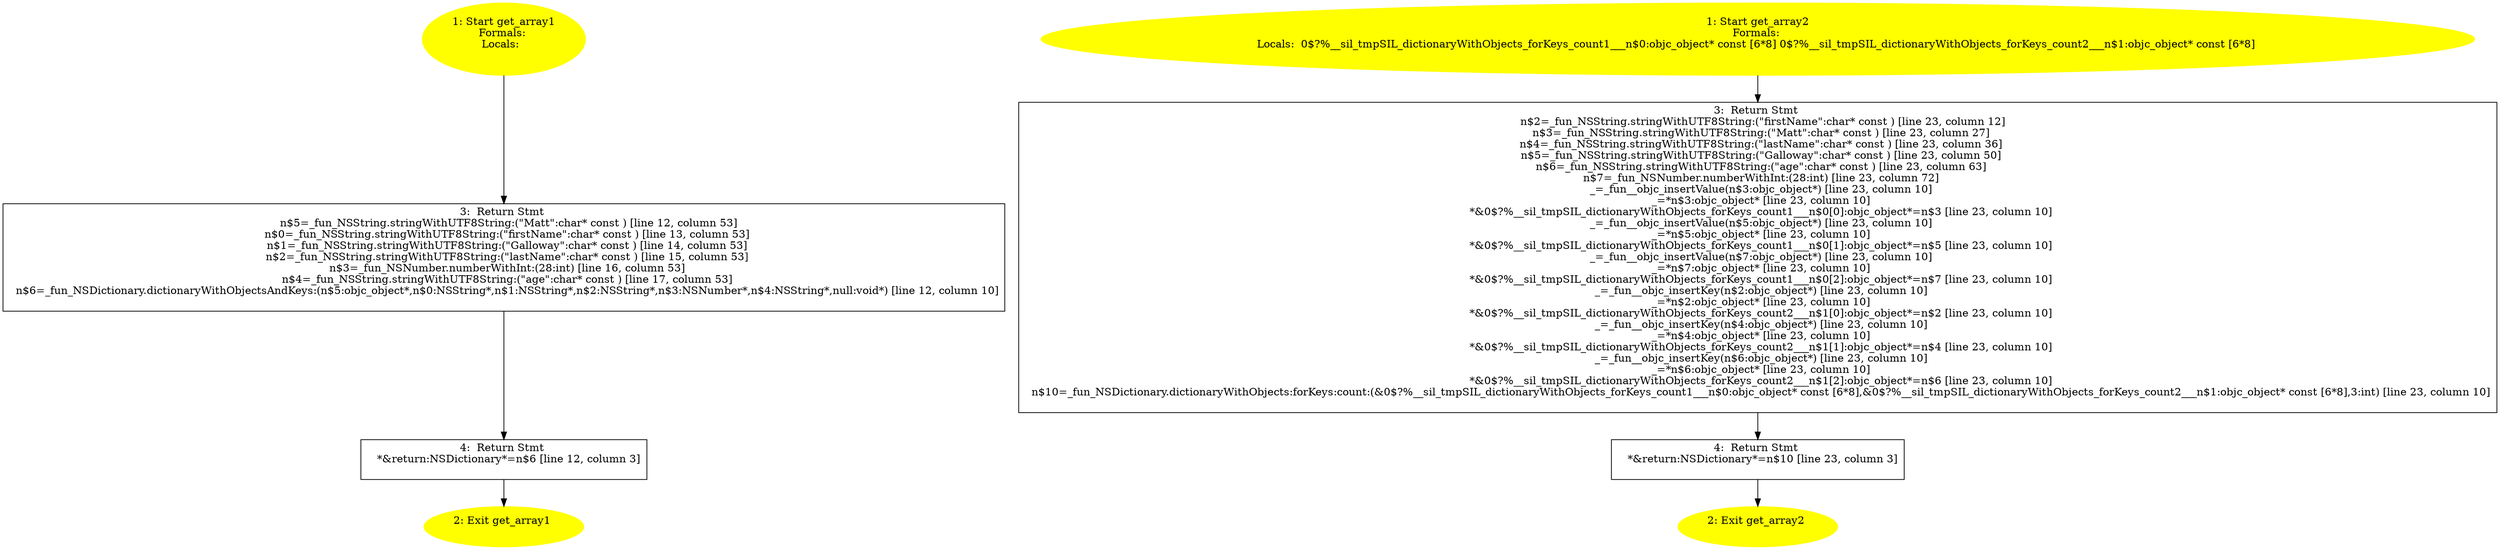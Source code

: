 /* @generated */
digraph cfg {
"get_array1.5988b7ad8acf5c81cef9a72d072073c1_1" [label="1: Start get_array1\nFormals: \nLocals:  \n  " color=yellow style=filled]
	

	 "get_array1.5988b7ad8acf5c81cef9a72d072073c1_1" -> "get_array1.5988b7ad8acf5c81cef9a72d072073c1_3" ;
"get_array1.5988b7ad8acf5c81cef9a72d072073c1_2" [label="2: Exit get_array1 \n  " color=yellow style=filled]
	

"get_array1.5988b7ad8acf5c81cef9a72d072073c1_3" [label="3:  Return Stmt \n   n$5=_fun_NSString.stringWithUTF8String:(\"Matt\":char* const ) [line 12, column 53]\n  n$0=_fun_NSString.stringWithUTF8String:(\"firstName\":char* const ) [line 13, column 53]\n  n$1=_fun_NSString.stringWithUTF8String:(\"Galloway\":char* const ) [line 14, column 53]\n  n$2=_fun_NSString.stringWithUTF8String:(\"lastName\":char* const ) [line 15, column 53]\n  n$3=_fun_NSNumber.numberWithInt:(28:int) [line 16, column 53]\n  n$4=_fun_NSString.stringWithUTF8String:(\"age\":char* const ) [line 17, column 53]\n  n$6=_fun_NSDictionary.dictionaryWithObjectsAndKeys:(n$5:objc_object*,n$0:NSString*,n$1:NSString*,n$2:NSString*,n$3:NSNumber*,n$4:NSString*,null:void*) [line 12, column 10]\n " shape="box"]
	

	 "get_array1.5988b7ad8acf5c81cef9a72d072073c1_3" -> "get_array1.5988b7ad8acf5c81cef9a72d072073c1_4" ;
"get_array1.5988b7ad8acf5c81cef9a72d072073c1_4" [label="4:  Return Stmt \n   *&return:NSDictionary*=n$6 [line 12, column 3]\n " shape="box"]
	

	 "get_array1.5988b7ad8acf5c81cef9a72d072073c1_4" -> "get_array1.5988b7ad8acf5c81cef9a72d072073c1_2" ;
"get_array2.84aa3c70cb20e7edbe4f0b8d0bd6aa3d_1" [label="1: Start get_array2\nFormals: \nLocals:  0$?%__sil_tmpSIL_dictionaryWithObjects_forKeys_count1___n$0:objc_object* const [6*8] 0$?%__sil_tmpSIL_dictionaryWithObjects_forKeys_count2___n$1:objc_object* const [6*8] \n  " color=yellow style=filled]
	

	 "get_array2.84aa3c70cb20e7edbe4f0b8d0bd6aa3d_1" -> "get_array2.84aa3c70cb20e7edbe4f0b8d0bd6aa3d_3" ;
"get_array2.84aa3c70cb20e7edbe4f0b8d0bd6aa3d_2" [label="2: Exit get_array2 \n  " color=yellow style=filled]
	

"get_array2.84aa3c70cb20e7edbe4f0b8d0bd6aa3d_3" [label="3:  Return Stmt \n   n$2=_fun_NSString.stringWithUTF8String:(\"firstName\":char* const ) [line 23, column 12]\n  n$3=_fun_NSString.stringWithUTF8String:(\"Matt\":char* const ) [line 23, column 27]\n  n$4=_fun_NSString.stringWithUTF8String:(\"lastName\":char* const ) [line 23, column 36]\n  n$5=_fun_NSString.stringWithUTF8String:(\"Galloway\":char* const ) [line 23, column 50]\n  n$6=_fun_NSString.stringWithUTF8String:(\"age\":char* const ) [line 23, column 63]\n  n$7=_fun_NSNumber.numberWithInt:(28:int) [line 23, column 72]\n  _=_fun__objc_insertValue(n$3:objc_object*) [line 23, column 10]\n  _=*n$3:objc_object* [line 23, column 10]\n  *&0$?%__sil_tmpSIL_dictionaryWithObjects_forKeys_count1___n$0[0]:objc_object*=n$3 [line 23, column 10]\n  _=_fun__objc_insertValue(n$5:objc_object*) [line 23, column 10]\n  _=*n$5:objc_object* [line 23, column 10]\n  *&0$?%__sil_tmpSIL_dictionaryWithObjects_forKeys_count1___n$0[1]:objc_object*=n$5 [line 23, column 10]\n  _=_fun__objc_insertValue(n$7:objc_object*) [line 23, column 10]\n  _=*n$7:objc_object* [line 23, column 10]\n  *&0$?%__sil_tmpSIL_dictionaryWithObjects_forKeys_count1___n$0[2]:objc_object*=n$7 [line 23, column 10]\n  _=_fun__objc_insertKey(n$2:objc_object*) [line 23, column 10]\n  _=*n$2:objc_object* [line 23, column 10]\n  *&0$?%__sil_tmpSIL_dictionaryWithObjects_forKeys_count2___n$1[0]:objc_object*=n$2 [line 23, column 10]\n  _=_fun__objc_insertKey(n$4:objc_object*) [line 23, column 10]\n  _=*n$4:objc_object* [line 23, column 10]\n  *&0$?%__sil_tmpSIL_dictionaryWithObjects_forKeys_count2___n$1[1]:objc_object*=n$4 [line 23, column 10]\n  _=_fun__objc_insertKey(n$6:objc_object*) [line 23, column 10]\n  _=*n$6:objc_object* [line 23, column 10]\n  *&0$?%__sil_tmpSIL_dictionaryWithObjects_forKeys_count2___n$1[2]:objc_object*=n$6 [line 23, column 10]\n  n$10=_fun_NSDictionary.dictionaryWithObjects:forKeys:count:(&0$?%__sil_tmpSIL_dictionaryWithObjects_forKeys_count1___n$0:objc_object* const [6*8],&0$?%__sil_tmpSIL_dictionaryWithObjects_forKeys_count2___n$1:objc_object* const [6*8],3:int) [line 23, column 10]\n " shape="box"]
	

	 "get_array2.84aa3c70cb20e7edbe4f0b8d0bd6aa3d_3" -> "get_array2.84aa3c70cb20e7edbe4f0b8d0bd6aa3d_4" ;
"get_array2.84aa3c70cb20e7edbe4f0b8d0bd6aa3d_4" [label="4:  Return Stmt \n   *&return:NSDictionary*=n$10 [line 23, column 3]\n " shape="box"]
	

	 "get_array2.84aa3c70cb20e7edbe4f0b8d0bd6aa3d_4" -> "get_array2.84aa3c70cb20e7edbe4f0b8d0bd6aa3d_2" ;
}
